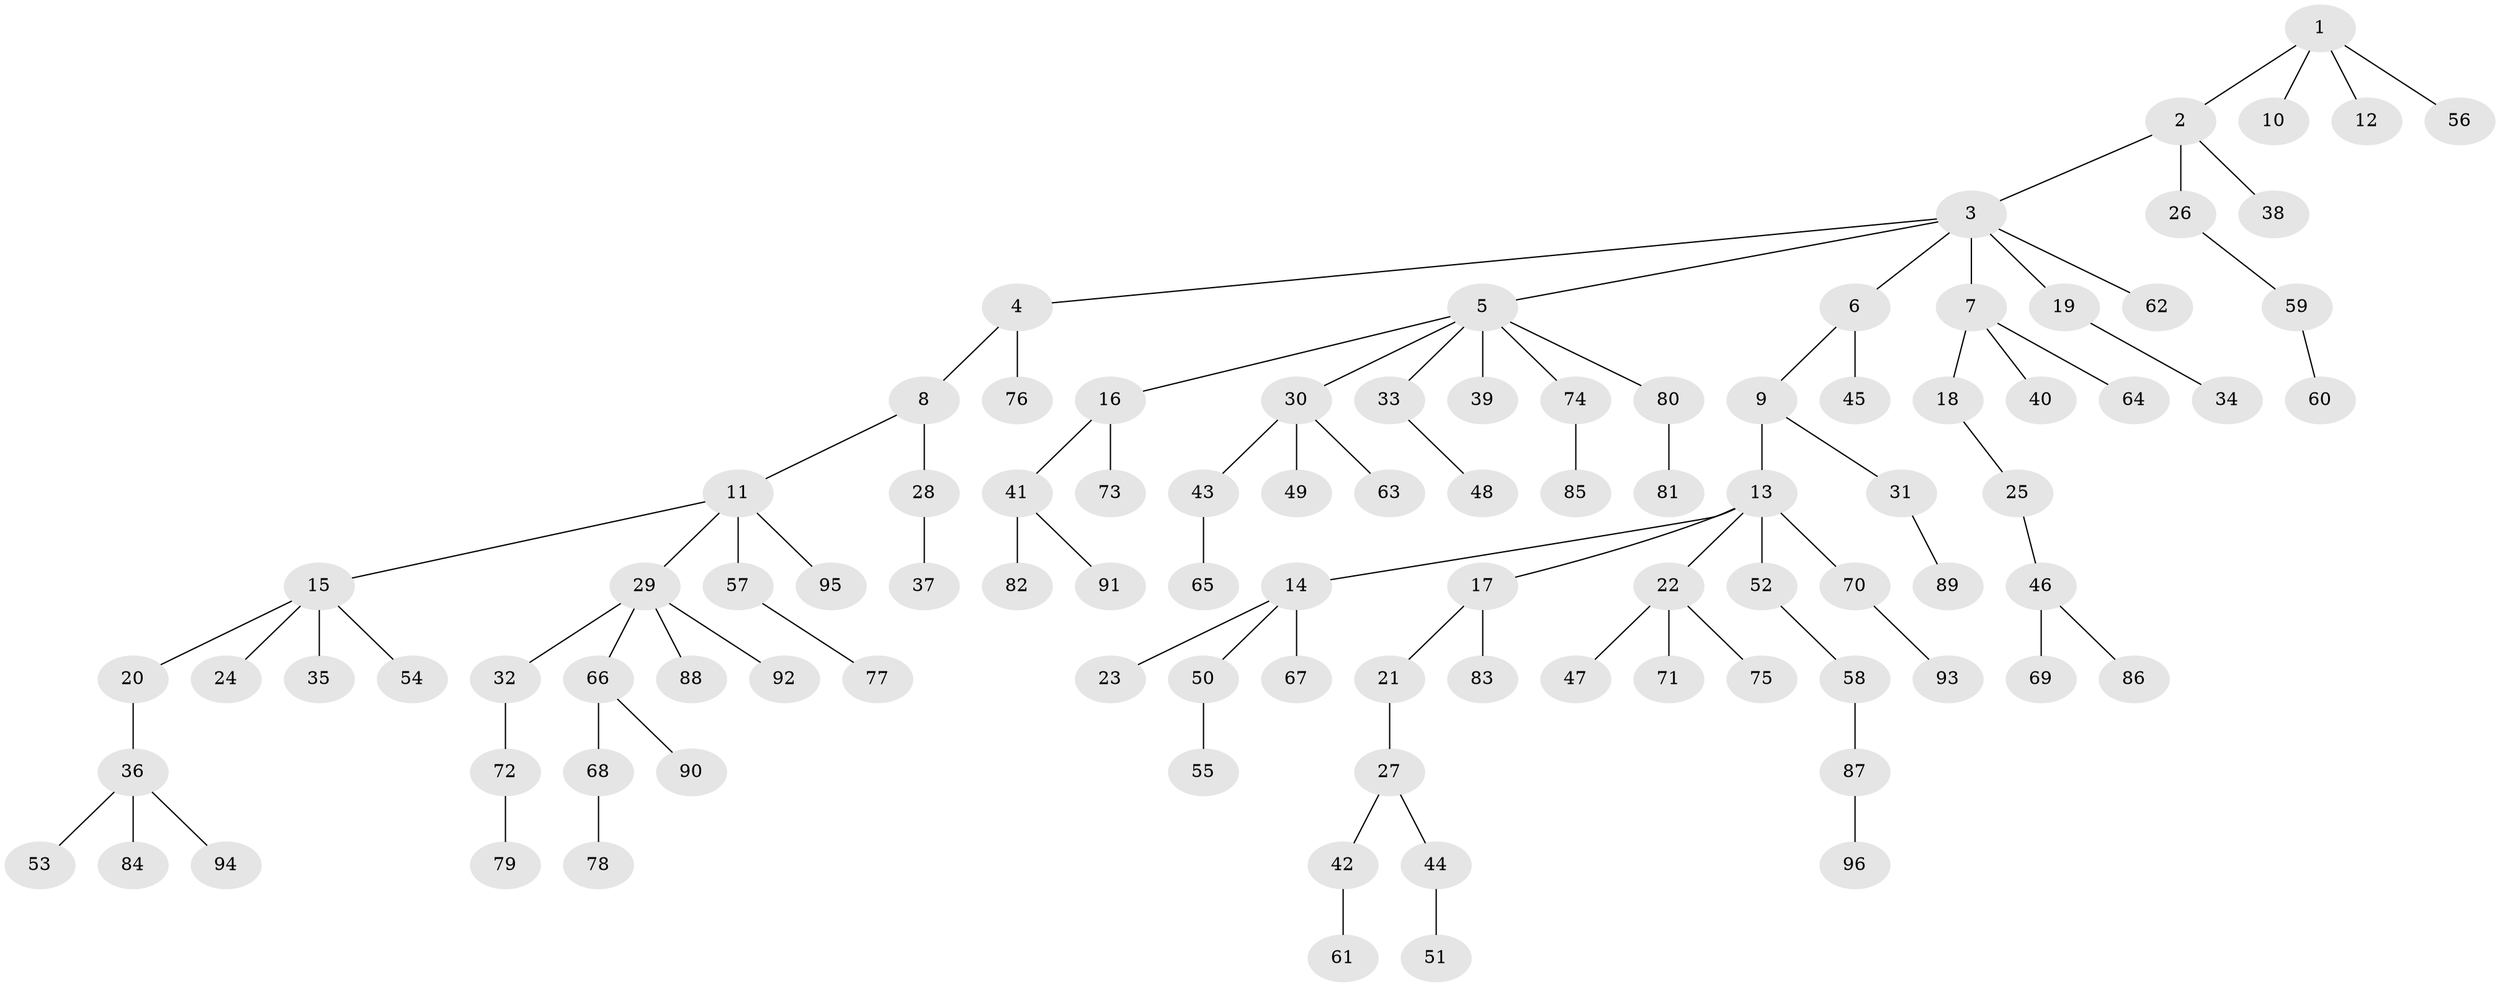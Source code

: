// coarse degree distribution, {1: 0.8421052631578947, 2: 0.10526315789473684, 10: 0.02631578947368421, 24: 0.02631578947368421}
// Generated by graph-tools (version 1.1) at 2025/55/03/04/25 21:55:38]
// undirected, 96 vertices, 95 edges
graph export_dot {
graph [start="1"]
  node [color=gray90,style=filled];
  1;
  2;
  3;
  4;
  5;
  6;
  7;
  8;
  9;
  10;
  11;
  12;
  13;
  14;
  15;
  16;
  17;
  18;
  19;
  20;
  21;
  22;
  23;
  24;
  25;
  26;
  27;
  28;
  29;
  30;
  31;
  32;
  33;
  34;
  35;
  36;
  37;
  38;
  39;
  40;
  41;
  42;
  43;
  44;
  45;
  46;
  47;
  48;
  49;
  50;
  51;
  52;
  53;
  54;
  55;
  56;
  57;
  58;
  59;
  60;
  61;
  62;
  63;
  64;
  65;
  66;
  67;
  68;
  69;
  70;
  71;
  72;
  73;
  74;
  75;
  76;
  77;
  78;
  79;
  80;
  81;
  82;
  83;
  84;
  85;
  86;
  87;
  88;
  89;
  90;
  91;
  92;
  93;
  94;
  95;
  96;
  1 -- 2;
  1 -- 10;
  1 -- 12;
  1 -- 56;
  2 -- 3;
  2 -- 26;
  2 -- 38;
  3 -- 4;
  3 -- 5;
  3 -- 6;
  3 -- 7;
  3 -- 19;
  3 -- 62;
  4 -- 8;
  4 -- 76;
  5 -- 16;
  5 -- 30;
  5 -- 33;
  5 -- 39;
  5 -- 74;
  5 -- 80;
  6 -- 9;
  6 -- 45;
  7 -- 18;
  7 -- 40;
  7 -- 64;
  8 -- 11;
  8 -- 28;
  9 -- 13;
  9 -- 31;
  11 -- 15;
  11 -- 29;
  11 -- 57;
  11 -- 95;
  13 -- 14;
  13 -- 17;
  13 -- 22;
  13 -- 52;
  13 -- 70;
  14 -- 23;
  14 -- 50;
  14 -- 67;
  15 -- 20;
  15 -- 24;
  15 -- 35;
  15 -- 54;
  16 -- 41;
  16 -- 73;
  17 -- 21;
  17 -- 83;
  18 -- 25;
  19 -- 34;
  20 -- 36;
  21 -- 27;
  22 -- 47;
  22 -- 71;
  22 -- 75;
  25 -- 46;
  26 -- 59;
  27 -- 42;
  27 -- 44;
  28 -- 37;
  29 -- 32;
  29 -- 66;
  29 -- 88;
  29 -- 92;
  30 -- 43;
  30 -- 49;
  30 -- 63;
  31 -- 89;
  32 -- 72;
  33 -- 48;
  36 -- 53;
  36 -- 84;
  36 -- 94;
  41 -- 82;
  41 -- 91;
  42 -- 61;
  43 -- 65;
  44 -- 51;
  46 -- 69;
  46 -- 86;
  50 -- 55;
  52 -- 58;
  57 -- 77;
  58 -- 87;
  59 -- 60;
  66 -- 68;
  66 -- 90;
  68 -- 78;
  70 -- 93;
  72 -- 79;
  74 -- 85;
  80 -- 81;
  87 -- 96;
}
